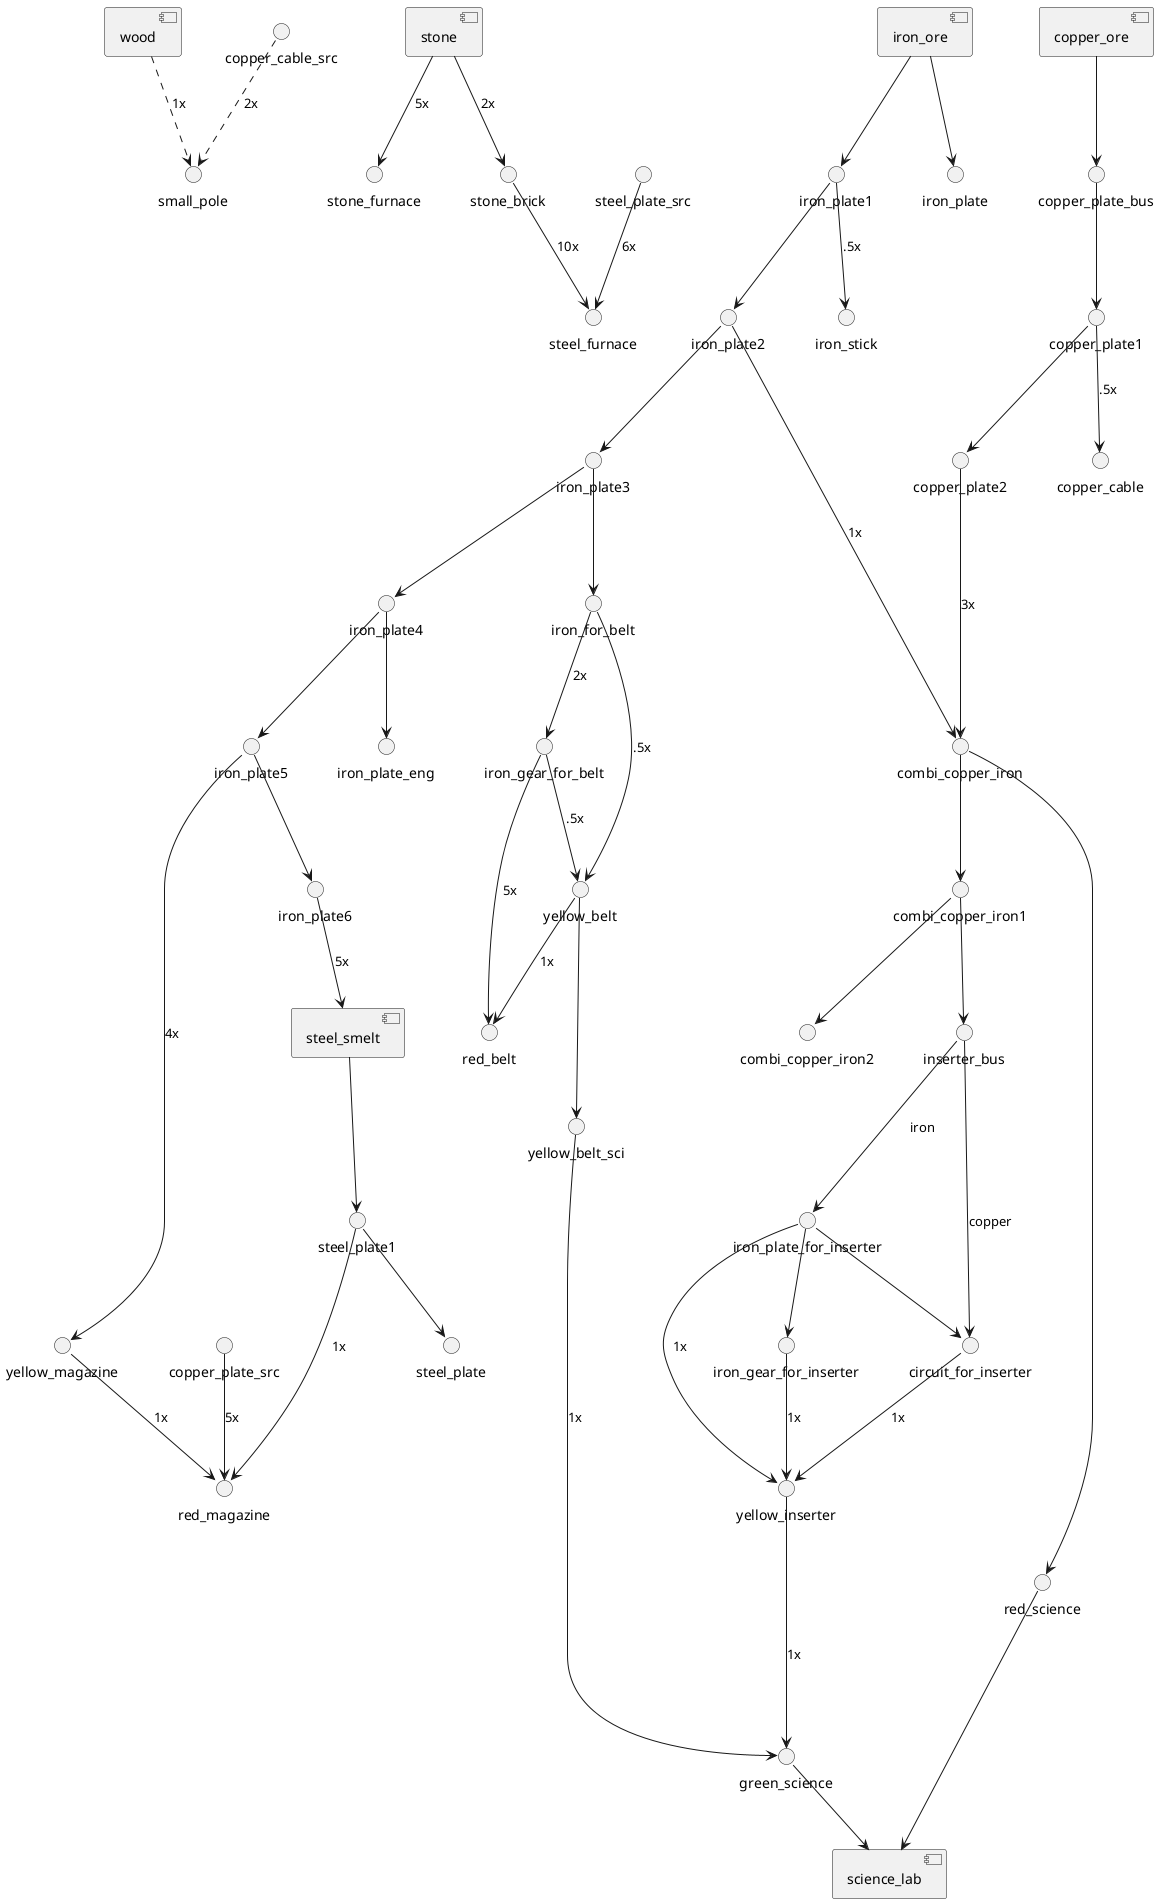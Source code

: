 @startuml
component wood
component stone
component iron_ore
component copper_ore

stone --> stone_furnace : 5x
stone --> stone_brick : 2x

iron_ore --> iron_plate
iron_ore --> iron_plate1
iron_plate1 --> iron_plate2
iron_plate2 --> iron_plate3
iron_plate3 --> iron_plate4
iron_plate4 --> iron_plate5
iron_plate5 --> iron_plate6

copper_ore       --> copper_plate_bus
copper_plate_bus --> copper_plate1
copper_plate1    --> copper_plate2

copper_plate1 --> copper_cable : .5x

'iron_plate --> iron_chest : 8x
'steel_plate --> steel_chest : 8x

iron_plate3   --> iron_for_belt
iron_for_belt --> iron_gear_for_belt : 2x
iron_plate4   --> iron_plate_eng

combi_copper_iron ------> red_science
'copper_plate2  -----> red_science

iron_plate2   ----> combi_copper_iron : 1x
copper_plate2 ---> combi_copper_iron : 3x
combi_copper_iron   -->  combi_copper_iron1
combi_copper_iron1  --> combi_copper_iron2

iron_for_belt       --> yellow_belt : .5x
iron_gear_for_belt  --> yellow_belt : .5x

iron_gear_for_belt   --> red_belt : 5x
yellow_belt          --> red_belt : 1x

combi_copper_iron1      --> inserter_bus
iron_plate_for_inserter --> circuit_for_inserter
iron_plate_for_inserter --> iron_gear_for_inserter
inserter_bus            --> iron_plate_for_inserter : iron
inserter_bus            --> circuit_for_inserter : copper

circuit_for_inserter     --> yellow_inserter : 1x
iron_gear_for_inserter   --> yellow_inserter : 1x
iron_plate_for_inserter  --> yellow_inserter : 1x

'circuit_for_inserter       --> blue_inserter : 2x
'iron_plate_for_inserter    --> blue_inserter : 2x
'yellow_inserter            --> blue_inserter : 1x
'
'iron_gear_for_inserter   --> red_inserter : 1x
'iron_plate_for_inserter  --> red_inserter : 1x
'yellow_inserter          --> red_inserter : 1x

yellow_belt         --> yellow_belt_sci
yellow_belt_sci     ---> green_science : 1x
yellow_inserter     ---> green_science : 1x

iron_plate5              -----> yellow_magazine : 4x
yellow_magazine          --> red_magazine : 1x
steel_plate1             --> red_magazine : 1x
copper_plate_src         --> red_magazine : 5x

component science_lab

red_science   --> science_lab
green_science --> science_lab

component steel_smelt
iron_plate6 --> steel_smelt : 5x
steel_smelt --> steel_plate1
steel_plate1 --> steel_plate

iron_plate1 --> iron_stick : .5x

'stone ..> rail : 1x
'steel_plate ..> rail : 1x
'iron_stick ..> rail : 1x

'iron_plate_eng -----> pipe
'iron_plate --> ground_pipe
'ground_pipe --> pipe

'steel_plate    .....> engine : 1x
'iron_gear_eng  ..> engine : 1x
'pipe           ..> engine : 2x

wood             ..> small_pole : 1x
copper_cable_src ..> small_pole : 2x

'engine       --> locomotive : 20x
'circuit_loco --> locomotive : 10x
'steel_plate  --> locomotive : 30x

'iron_plate_eng -->    iron_gear_eng : 2x
'iron_gear_eng  -----> cargo_wagon : 10x
'iron_plate_eng -->    cargo_wagon : 20x
'steel_plate    ---->  cargo_wagon : 20x

'combi_copper_iron2 --> asm_bus
'
'asm_bus        --> circuit_asm : copper
'asm_bus        --> iron_plate_asm
'iron_plate_asm --> iron_gear_asm
'iron_plate_asm --> circuit_asm : iron
'
'circuit_asm      ---> assembler : 3x
'iron_gear_asm    ---> assembler : 5x
'iron_plate_asm   ---> assembler : 9x

'steel_plate_asm  --> blue_assembler : 2x
'circuit_asm      --> blue_assembler : 3x
'iron_gear_asm    --> blue_assembler : 5x
'assembler        --> blue_assembler : 1x

steel_plate_src --> steel_furnace : 6x
stone_brick     --> steel_furnace : 10x
@enduml